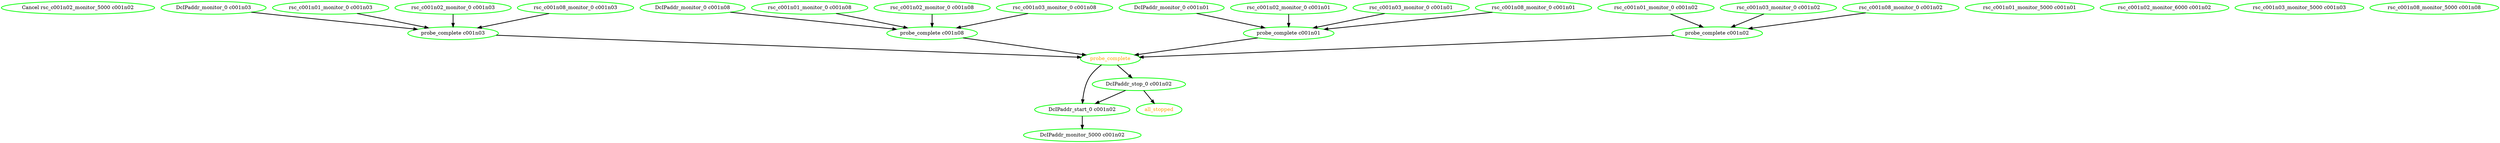 digraph "g" {
"Cancel rsc_c001n02_monitor_5000 c001n02" [ style=bold color="green" fontcolor="black"]
"DcIPaddr_monitor_0 c001n01" -> "probe_complete c001n01" [ style = bold]
"DcIPaddr_monitor_0 c001n01" [ style=bold color="green" fontcolor="black"]
"DcIPaddr_monitor_0 c001n03" -> "probe_complete c001n03" [ style = bold]
"DcIPaddr_monitor_0 c001n03" [ style=bold color="green" fontcolor="black"]
"DcIPaddr_monitor_0 c001n08" -> "probe_complete c001n08" [ style = bold]
"DcIPaddr_monitor_0 c001n08" [ style=bold color="green" fontcolor="black"]
"DcIPaddr_monitor_5000 c001n02" [ style=bold color="green" fontcolor="black"]
"DcIPaddr_start_0 c001n02" -> "DcIPaddr_monitor_5000 c001n02" [ style = bold]
"DcIPaddr_start_0 c001n02" [ style=bold color="green" fontcolor="black"]
"DcIPaddr_stop_0 c001n02" -> "DcIPaddr_start_0 c001n02" [ style = bold]
"DcIPaddr_stop_0 c001n02" -> "all_stopped" [ style = bold]
"DcIPaddr_stop_0 c001n02" [ style=bold color="green" fontcolor="black"]
"all_stopped" [ style=bold color="green" fontcolor="orange"]
"probe_complete c001n01" -> "probe_complete" [ style = bold]
"probe_complete c001n01" [ style=bold color="green" fontcolor="black"]
"probe_complete c001n02" -> "probe_complete" [ style = bold]
"probe_complete c001n02" [ style=bold color="green" fontcolor="black"]
"probe_complete c001n03" -> "probe_complete" [ style = bold]
"probe_complete c001n03" [ style=bold color="green" fontcolor="black"]
"probe_complete c001n08" -> "probe_complete" [ style = bold]
"probe_complete c001n08" [ style=bold color="green" fontcolor="black"]
"probe_complete" -> "DcIPaddr_start_0 c001n02" [ style = bold]
"probe_complete" -> "DcIPaddr_stop_0 c001n02" [ style = bold]
"probe_complete" [ style=bold color="green" fontcolor="orange"]
"rsc_c001n01_monitor_0 c001n02" -> "probe_complete c001n02" [ style = bold]
"rsc_c001n01_monitor_0 c001n02" [ style=bold color="green" fontcolor="black"]
"rsc_c001n01_monitor_0 c001n03" -> "probe_complete c001n03" [ style = bold]
"rsc_c001n01_monitor_0 c001n03" [ style=bold color="green" fontcolor="black"]
"rsc_c001n01_monitor_0 c001n08" -> "probe_complete c001n08" [ style = bold]
"rsc_c001n01_monitor_0 c001n08" [ style=bold color="green" fontcolor="black"]
"rsc_c001n01_monitor_5000 c001n01" [ style=bold color="green" fontcolor="black"]
"rsc_c001n02_monitor_0 c001n01" -> "probe_complete c001n01" [ style = bold]
"rsc_c001n02_monitor_0 c001n01" [ style=bold color="green" fontcolor="black"]
"rsc_c001n02_monitor_0 c001n03" -> "probe_complete c001n03" [ style = bold]
"rsc_c001n02_monitor_0 c001n03" [ style=bold color="green" fontcolor="black"]
"rsc_c001n02_monitor_0 c001n08" -> "probe_complete c001n08" [ style = bold]
"rsc_c001n02_monitor_0 c001n08" [ style=bold color="green" fontcolor="black"]
"rsc_c001n02_monitor_6000 c001n02" [ style=bold color="green" fontcolor="black"]
"rsc_c001n03_monitor_0 c001n01" -> "probe_complete c001n01" [ style = bold]
"rsc_c001n03_monitor_0 c001n01" [ style=bold color="green" fontcolor="black"]
"rsc_c001n03_monitor_0 c001n02" -> "probe_complete c001n02" [ style = bold]
"rsc_c001n03_monitor_0 c001n02" [ style=bold color="green" fontcolor="black"]
"rsc_c001n03_monitor_0 c001n08" -> "probe_complete c001n08" [ style = bold]
"rsc_c001n03_monitor_0 c001n08" [ style=bold color="green" fontcolor="black"]
"rsc_c001n03_monitor_5000 c001n03" [ style=bold color="green" fontcolor="black"]
"rsc_c001n08_monitor_0 c001n01" -> "probe_complete c001n01" [ style = bold]
"rsc_c001n08_monitor_0 c001n01" [ style=bold color="green" fontcolor="black"]
"rsc_c001n08_monitor_0 c001n02" -> "probe_complete c001n02" [ style = bold]
"rsc_c001n08_monitor_0 c001n02" [ style=bold color="green" fontcolor="black"]
"rsc_c001n08_monitor_0 c001n03" -> "probe_complete c001n03" [ style = bold]
"rsc_c001n08_monitor_0 c001n03" [ style=bold color="green" fontcolor="black"]
"rsc_c001n08_monitor_5000 c001n08" [ style=bold color="green" fontcolor="black"]
}
